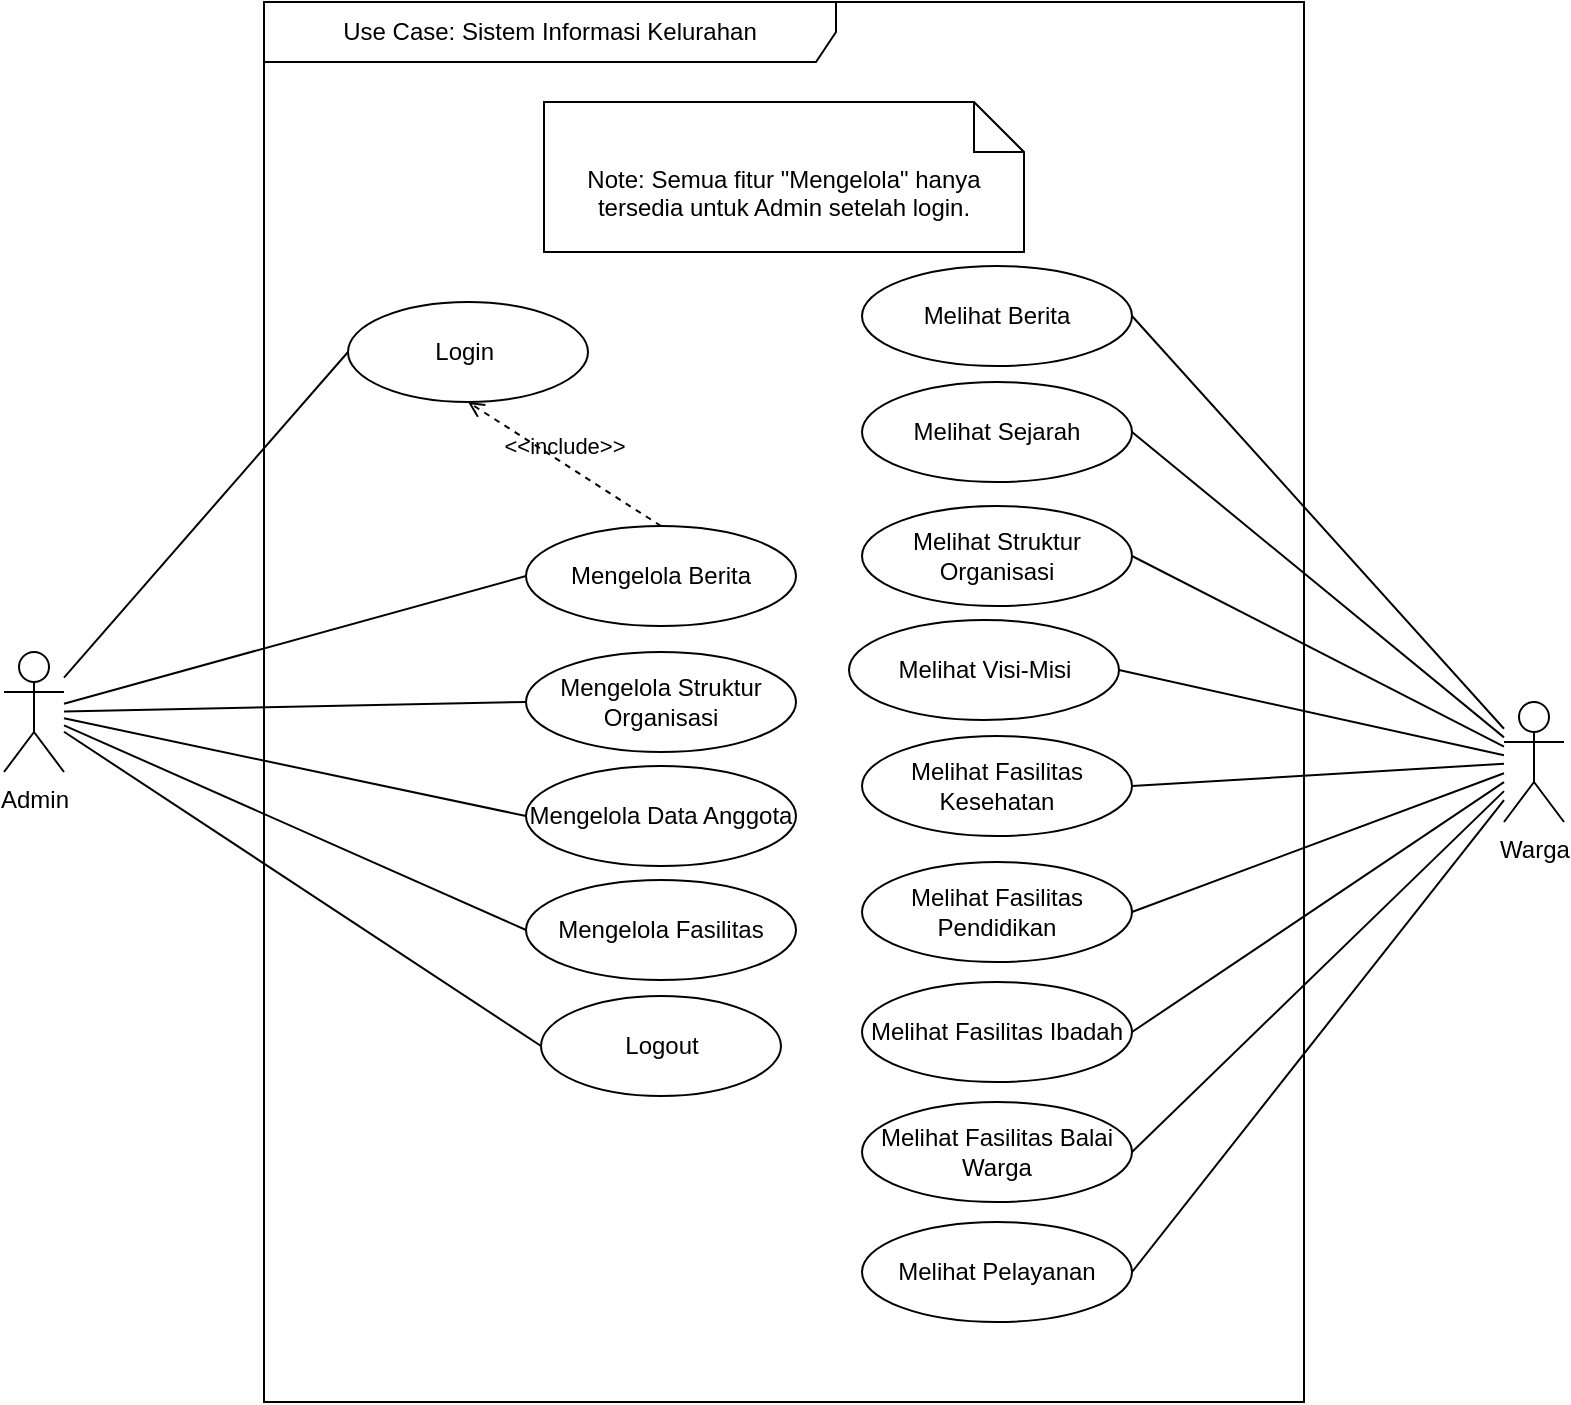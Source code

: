<mxfile version="27.0.9">
  <diagram name="Page-1" id="7BG_9MMl67D-Zg5t4IsN">
    <mxGraphModel dx="786" dy="644" grid="1" gridSize="10" guides="1" tooltips="1" connect="1" arrows="1" fold="1" page="1" pageScale="1" pageWidth="827" pageHeight="1169" math="0" shadow="0">
      <root>
        <mxCell id="0" />
        <mxCell id="1" parent="0" />
        <mxCell id="yBawiFvi-VmqbqgV1zDL-3" value="Use Case: Sistem Informasi Kelurahan" style="shape=umlFrame;whiteSpace=wrap;html=1;pointerEvents=0;recursiveResize=0;container=1;collapsible=0;width=286;height=30;" parent="1" vertex="1">
          <mxGeometry x="160" y="10" width="520" height="700" as="geometry" />
        </mxCell>
        <mxCell id="yBawiFvi-VmqbqgV1zDL-9" value="Mengelola Berita" style="ellipse;whiteSpace=wrap;html=1;" parent="yBawiFvi-VmqbqgV1zDL-3" vertex="1">
          <mxGeometry x="131" y="262" width="135" height="50" as="geometry" />
        </mxCell>
        <mxCell id="yBawiFvi-VmqbqgV1zDL-8" value="Login&amp;nbsp;" style="ellipse;whiteSpace=wrap;html=1;" parent="yBawiFvi-VmqbqgV1zDL-3" vertex="1">
          <mxGeometry x="42" y="150" width="120" height="50" as="geometry" />
        </mxCell>
        <mxCell id="ZJWMEAPo2UeiNjdtcSbl-30" value="Mengelola Struktur Organisasi" style="ellipse;whiteSpace=wrap;html=1;" parent="yBawiFvi-VmqbqgV1zDL-3" vertex="1">
          <mxGeometry x="131" y="325" width="135" height="50" as="geometry" />
        </mxCell>
        <mxCell id="ZJWMEAPo2UeiNjdtcSbl-31" value="Mengelola Data Anggota" style="ellipse;whiteSpace=wrap;html=1;" parent="yBawiFvi-VmqbqgV1zDL-3" vertex="1">
          <mxGeometry x="131" y="382" width="135" height="50" as="geometry" />
        </mxCell>
        <mxCell id="ZJWMEAPo2UeiNjdtcSbl-43" value="Mengelola Fasilitas" style="ellipse;whiteSpace=wrap;html=1;" parent="yBawiFvi-VmqbqgV1zDL-3" vertex="1">
          <mxGeometry x="131" y="439" width="135" height="50" as="geometry" />
        </mxCell>
        <mxCell id="uD_IMk9ixZXh_opMw10s-22" value="Melihat Berita" style="ellipse;whiteSpace=wrap;html=1;" parent="yBawiFvi-VmqbqgV1zDL-3" vertex="1">
          <mxGeometry x="299" y="132" width="135" height="50" as="geometry" />
        </mxCell>
        <mxCell id="uD_IMk9ixZXh_opMw10s-25" value="Melihat Sejarah" style="ellipse;whiteSpace=wrap;html=1;" parent="yBawiFvi-VmqbqgV1zDL-3" vertex="1">
          <mxGeometry x="299" y="190" width="135" height="50" as="geometry" />
        </mxCell>
        <mxCell id="uD_IMk9ixZXh_opMw10s-26" value="Melihat Struktur Organisasi" style="ellipse;whiteSpace=wrap;html=1;" parent="yBawiFvi-VmqbqgV1zDL-3" vertex="1">
          <mxGeometry x="299" y="252" width="135" height="50" as="geometry" />
        </mxCell>
        <mxCell id="uD_IMk9ixZXh_opMw10s-28" value="Melihat Visi-Misi" style="ellipse;whiteSpace=wrap;html=1;" parent="yBawiFvi-VmqbqgV1zDL-3" vertex="1">
          <mxGeometry x="292.5" y="309" width="135" height="50" as="geometry" />
        </mxCell>
        <mxCell id="uD_IMk9ixZXh_opMw10s-29" value="Melihat Fasilitas Kesehatan" style="ellipse;whiteSpace=wrap;html=1;" parent="yBawiFvi-VmqbqgV1zDL-3" vertex="1">
          <mxGeometry x="299" y="367" width="135" height="50" as="geometry" />
        </mxCell>
        <mxCell id="uD_IMk9ixZXh_opMw10s-30" value="Melihat Fasilitas Pendidikan" style="ellipse;whiteSpace=wrap;html=1;" parent="yBawiFvi-VmqbqgV1zDL-3" vertex="1">
          <mxGeometry x="299" y="430" width="135" height="50" as="geometry" />
        </mxCell>
        <mxCell id="uD_IMk9ixZXh_opMw10s-31" value="Melihat Fasilitas Ibadah" style="ellipse;whiteSpace=wrap;html=1;" parent="yBawiFvi-VmqbqgV1zDL-3" vertex="1">
          <mxGeometry x="299" y="490" width="135" height="50" as="geometry" />
        </mxCell>
        <mxCell id="uD_IMk9ixZXh_opMw10s-32" value="Melihat Fasilitas Balai Warga" style="ellipse;whiteSpace=wrap;html=1;" parent="yBawiFvi-VmqbqgV1zDL-3" vertex="1">
          <mxGeometry x="299" y="550" width="135" height="50" as="geometry" />
        </mxCell>
        <mxCell id="uD_IMk9ixZXh_opMw10s-33" value="Melihat Pelayanan" style="ellipse;whiteSpace=wrap;html=1;" parent="yBawiFvi-VmqbqgV1zDL-3" vertex="1">
          <mxGeometry x="299" y="610" width="135" height="50" as="geometry" />
        </mxCell>
        <mxCell id="omfPy4NMd1juXIM22Tbs-6" value="Logout" style="ellipse;whiteSpace=wrap;html=1;" parent="yBawiFvi-VmqbqgV1zDL-3" vertex="1">
          <mxGeometry x="138.5" y="497" width="120" height="50" as="geometry" />
        </mxCell>
        <mxCell id="omfPy4NMd1juXIM22Tbs-8" value="&amp;lt;&amp;lt;include&amp;gt;&amp;gt;" style="html=1;verticalAlign=bottom;labelBackgroundColor=none;endArrow=open;endFill=0;dashed=1;rounded=0;entryX=0.5;entryY=1;entryDx=0;entryDy=0;exitX=0.5;exitY=0;exitDx=0;exitDy=0;" parent="yBawiFvi-VmqbqgV1zDL-3" source="yBawiFvi-VmqbqgV1zDL-9" target="yBawiFvi-VmqbqgV1zDL-8" edge="1">
          <mxGeometry width="160" relative="1" as="geometry">
            <mxPoint x="2" y="310" as="sourcePoint" />
            <mxPoint x="162" y="310" as="targetPoint" />
          </mxGeometry>
        </mxCell>
        <mxCell id="omfPy4NMd1juXIM22Tbs-12" value="&lt;div&gt;Note: Semua fitur &quot;Mengelola&quot; hanya tersedia untuk Admin setelah login.&lt;/div&gt;&lt;div&gt;&lt;br&gt;&lt;/div&gt;" style="shape=note2;boundedLbl=1;whiteSpace=wrap;html=1;size=25;verticalAlign=top;align=center;" parent="yBawiFvi-VmqbqgV1zDL-3" vertex="1">
          <mxGeometry x="140" y="50" width="240" height="75" as="geometry" />
        </mxCell>
        <mxCell id="uD_IMk9ixZXh_opMw10s-61" style="rounded=0;orthogonalLoop=1;jettySize=auto;html=1;entryX=1;entryY=0.5;entryDx=0;entryDy=0;endArrow=none;startFill=0;" parent="1" source="yBawiFvi-VmqbqgV1zDL-13" target="uD_IMk9ixZXh_opMw10s-22" edge="1">
          <mxGeometry relative="1" as="geometry" />
        </mxCell>
        <mxCell id="uD_IMk9ixZXh_opMw10s-63" style="rounded=0;orthogonalLoop=1;jettySize=auto;html=1;entryX=1;entryY=0.5;entryDx=0;entryDy=0;endArrow=none;startFill=0;" parent="1" source="yBawiFvi-VmqbqgV1zDL-13" target="uD_IMk9ixZXh_opMw10s-25" edge="1">
          <mxGeometry relative="1" as="geometry" />
        </mxCell>
        <mxCell id="uD_IMk9ixZXh_opMw10s-64" style="rounded=0;orthogonalLoop=1;jettySize=auto;html=1;entryX=1;entryY=0.5;entryDx=0;entryDy=0;endArrow=none;startFill=0;" parent="1" source="yBawiFvi-VmqbqgV1zDL-13" target="uD_IMk9ixZXh_opMw10s-26" edge="1">
          <mxGeometry relative="1" as="geometry" />
        </mxCell>
        <mxCell id="uD_IMk9ixZXh_opMw10s-66" style="rounded=0;orthogonalLoop=1;jettySize=auto;html=1;entryX=1;entryY=0.5;entryDx=0;entryDy=0;endArrow=none;startFill=0;" parent="1" source="yBawiFvi-VmqbqgV1zDL-13" target="uD_IMk9ixZXh_opMw10s-28" edge="1">
          <mxGeometry relative="1" as="geometry" />
        </mxCell>
        <mxCell id="uD_IMk9ixZXh_opMw10s-67" style="rounded=0;orthogonalLoop=1;jettySize=auto;html=1;entryX=1;entryY=0.5;entryDx=0;entryDy=0;endArrow=none;startFill=0;" parent="1" source="yBawiFvi-VmqbqgV1zDL-13" target="uD_IMk9ixZXh_opMw10s-29" edge="1">
          <mxGeometry relative="1" as="geometry" />
        </mxCell>
        <mxCell id="uD_IMk9ixZXh_opMw10s-68" style="rounded=0;orthogonalLoop=1;jettySize=auto;html=1;entryX=1;entryY=0.5;entryDx=0;entryDy=0;endArrow=none;startFill=0;" parent="1" source="yBawiFvi-VmqbqgV1zDL-13" target="uD_IMk9ixZXh_opMw10s-30" edge="1">
          <mxGeometry relative="1" as="geometry" />
        </mxCell>
        <mxCell id="uD_IMk9ixZXh_opMw10s-69" style="rounded=0;orthogonalLoop=1;jettySize=auto;html=1;entryX=1;entryY=0.5;entryDx=0;entryDy=0;endArrow=none;startFill=0;" parent="1" source="yBawiFvi-VmqbqgV1zDL-13" target="uD_IMk9ixZXh_opMw10s-31" edge="1">
          <mxGeometry relative="1" as="geometry" />
        </mxCell>
        <mxCell id="uD_IMk9ixZXh_opMw10s-70" style="rounded=0;orthogonalLoop=1;jettySize=auto;html=1;entryX=1;entryY=0.5;entryDx=0;entryDy=0;endArrow=none;startFill=0;" parent="1" source="yBawiFvi-VmqbqgV1zDL-13" target="uD_IMk9ixZXh_opMw10s-32" edge="1">
          <mxGeometry relative="1" as="geometry" />
        </mxCell>
        <mxCell id="uD_IMk9ixZXh_opMw10s-71" style="rounded=0;orthogonalLoop=1;jettySize=auto;html=1;entryX=1;entryY=0.5;entryDx=0;entryDy=0;endArrow=none;startFill=0;" parent="1" source="yBawiFvi-VmqbqgV1zDL-13" target="uD_IMk9ixZXh_opMw10s-33" edge="1">
          <mxGeometry relative="1" as="geometry" />
        </mxCell>
        <mxCell id="yBawiFvi-VmqbqgV1zDL-13" value="Warga" style="shape=umlActor;verticalLabelPosition=bottom;verticalAlign=top;html=1;outlineConnect=0;" parent="1" vertex="1">
          <mxGeometry x="780" y="360" width="30" height="60" as="geometry" />
        </mxCell>
        <mxCell id="ZJWMEAPo2UeiNjdtcSbl-35" style="rounded=0;orthogonalLoop=1;jettySize=auto;html=1;entryX=0;entryY=0.5;entryDx=0;entryDy=0;endArrow=none;startFill=0;" parent="1" source="yBawiFvi-VmqbqgV1zDL-14" target="ZJWMEAPo2UeiNjdtcSbl-30" edge="1">
          <mxGeometry relative="1" as="geometry" />
        </mxCell>
        <mxCell id="ZJWMEAPo2UeiNjdtcSbl-36" style="rounded=0;orthogonalLoop=1;jettySize=auto;html=1;entryX=0;entryY=0.5;entryDx=0;entryDy=0;endArrow=none;startFill=0;" parent="1" source="yBawiFvi-VmqbqgV1zDL-14" target="ZJWMEAPo2UeiNjdtcSbl-31" edge="1">
          <mxGeometry relative="1" as="geometry" />
        </mxCell>
        <mxCell id="ZJWMEAPo2UeiNjdtcSbl-47" style="rounded=0;orthogonalLoop=1;jettySize=auto;html=1;entryX=0;entryY=0.5;entryDx=0;entryDy=0;endArrow=none;startFill=0;" parent="1" source="yBawiFvi-VmqbqgV1zDL-14" target="ZJWMEAPo2UeiNjdtcSbl-43" edge="1">
          <mxGeometry relative="1" as="geometry" />
        </mxCell>
        <mxCell id="omfPy4NMd1juXIM22Tbs-7" style="rounded=0;orthogonalLoop=1;jettySize=auto;html=1;entryX=0;entryY=0.5;entryDx=0;entryDy=0;endArrow=none;startFill=0;" parent="1" source="yBawiFvi-VmqbqgV1zDL-14" target="omfPy4NMd1juXIM22Tbs-6" edge="1">
          <mxGeometry relative="1" as="geometry" />
        </mxCell>
        <mxCell id="yBawiFvi-VmqbqgV1zDL-14" value="Admin" style="shape=umlActor;verticalLabelPosition=bottom;verticalAlign=top;html=1;outlineConnect=0;" parent="1" vertex="1">
          <mxGeometry x="30" y="335" width="30" height="60" as="geometry" />
        </mxCell>
        <mxCell id="yBawiFvi-VmqbqgV1zDL-19" style="rounded=0;orthogonalLoop=1;jettySize=auto;html=1;entryX=0;entryY=0.5;entryDx=0;entryDy=0;endArrow=none;startFill=0;" parent="1" source="yBawiFvi-VmqbqgV1zDL-14" target="yBawiFvi-VmqbqgV1zDL-8" edge="1">
          <mxGeometry relative="1" as="geometry" />
        </mxCell>
        <mxCell id="yBawiFvi-VmqbqgV1zDL-20" style="rounded=0;orthogonalLoop=1;jettySize=auto;html=1;entryX=0;entryY=0.5;entryDx=0;entryDy=0;endArrow=none;startFill=0;" parent="1" source="yBawiFvi-VmqbqgV1zDL-14" target="yBawiFvi-VmqbqgV1zDL-9" edge="1">
          <mxGeometry relative="1" as="geometry" />
        </mxCell>
      </root>
    </mxGraphModel>
  </diagram>
</mxfile>
